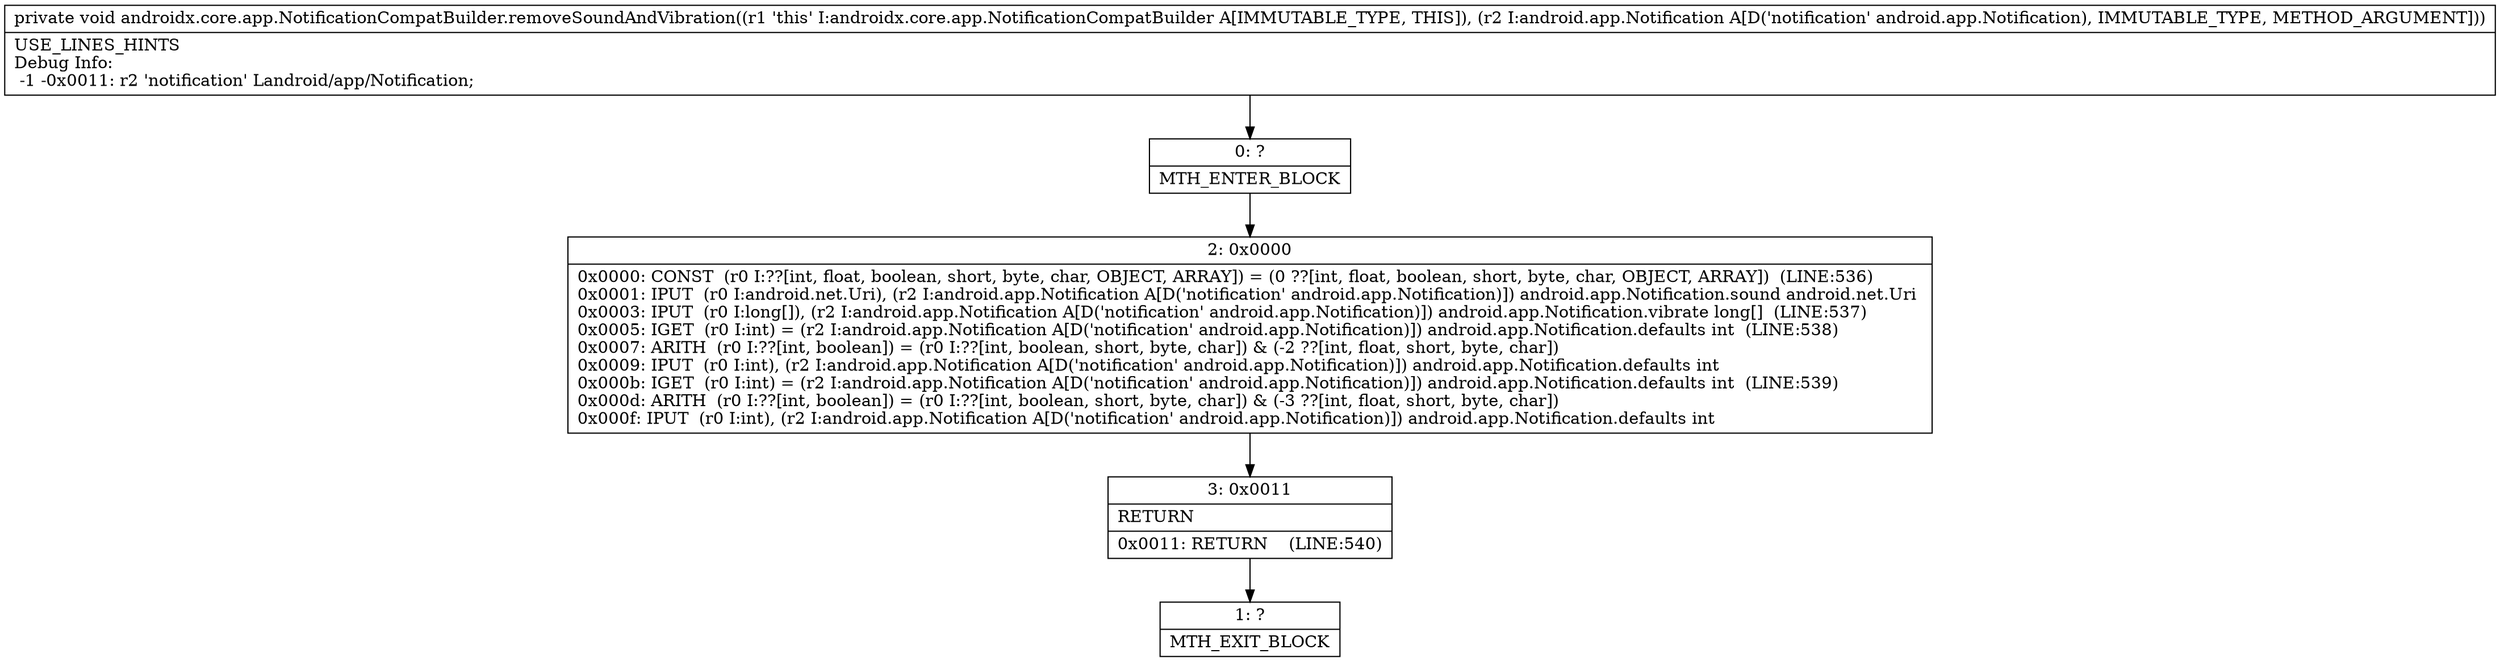 digraph "CFG forandroidx.core.app.NotificationCompatBuilder.removeSoundAndVibration(Landroid\/app\/Notification;)V" {
Node_0 [shape=record,label="{0\:\ ?|MTH_ENTER_BLOCK\l}"];
Node_2 [shape=record,label="{2\:\ 0x0000|0x0000: CONST  (r0 I:??[int, float, boolean, short, byte, char, OBJECT, ARRAY]) = (0 ??[int, float, boolean, short, byte, char, OBJECT, ARRAY])  (LINE:536)\l0x0001: IPUT  (r0 I:android.net.Uri), (r2 I:android.app.Notification A[D('notification' android.app.Notification)]) android.app.Notification.sound android.net.Uri \l0x0003: IPUT  (r0 I:long[]), (r2 I:android.app.Notification A[D('notification' android.app.Notification)]) android.app.Notification.vibrate long[]  (LINE:537)\l0x0005: IGET  (r0 I:int) = (r2 I:android.app.Notification A[D('notification' android.app.Notification)]) android.app.Notification.defaults int  (LINE:538)\l0x0007: ARITH  (r0 I:??[int, boolean]) = (r0 I:??[int, boolean, short, byte, char]) & (\-2 ??[int, float, short, byte, char]) \l0x0009: IPUT  (r0 I:int), (r2 I:android.app.Notification A[D('notification' android.app.Notification)]) android.app.Notification.defaults int \l0x000b: IGET  (r0 I:int) = (r2 I:android.app.Notification A[D('notification' android.app.Notification)]) android.app.Notification.defaults int  (LINE:539)\l0x000d: ARITH  (r0 I:??[int, boolean]) = (r0 I:??[int, boolean, short, byte, char]) & (\-3 ??[int, float, short, byte, char]) \l0x000f: IPUT  (r0 I:int), (r2 I:android.app.Notification A[D('notification' android.app.Notification)]) android.app.Notification.defaults int \l}"];
Node_3 [shape=record,label="{3\:\ 0x0011|RETURN\l|0x0011: RETURN    (LINE:540)\l}"];
Node_1 [shape=record,label="{1\:\ ?|MTH_EXIT_BLOCK\l}"];
MethodNode[shape=record,label="{private void androidx.core.app.NotificationCompatBuilder.removeSoundAndVibration((r1 'this' I:androidx.core.app.NotificationCompatBuilder A[IMMUTABLE_TYPE, THIS]), (r2 I:android.app.Notification A[D('notification' android.app.Notification), IMMUTABLE_TYPE, METHOD_ARGUMENT]))  | USE_LINES_HINTS\lDebug Info:\l  \-1 \-0x0011: r2 'notification' Landroid\/app\/Notification;\l}"];
MethodNode -> Node_0;Node_0 -> Node_2;
Node_2 -> Node_3;
Node_3 -> Node_1;
}

